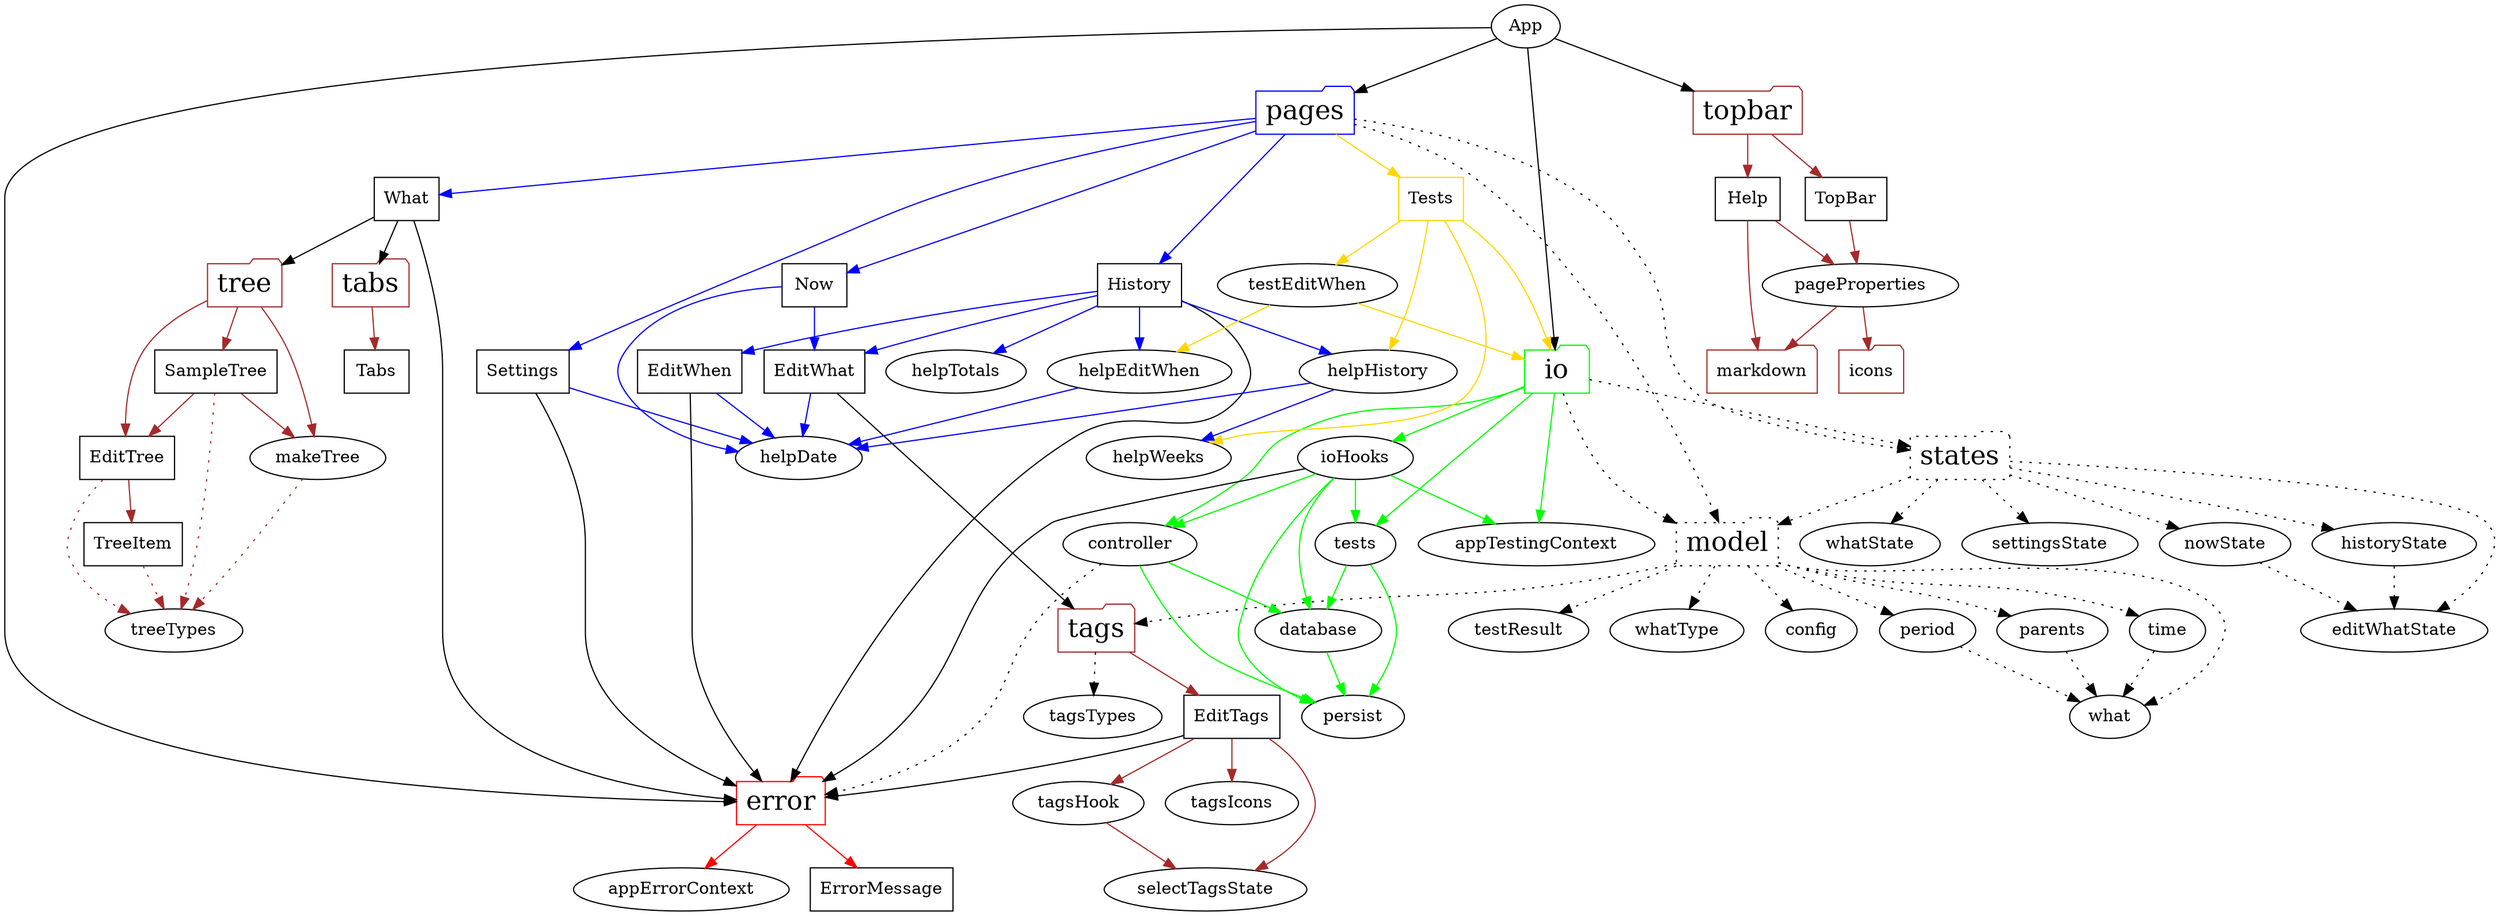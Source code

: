 digraph SRC {
  "App" -> {"error" "io" "pages" "topbar"};

  "error" [shape=folder, color=red, fontsize="22pt"];
  "io" [shape=folder, color=green, fontsize="22pt"];
  "model" [shape=folder, fontsize="22pt"] [style=dotted];
  "pages" [shape=folder, color=blue, fontsize="22pt"];
  "states" [shape=folder, fontsize="22pt"] [style=dotted];
  "tabs" [shape=folder, color=brown, fontsize="22pt"];
  "tags" [shape=folder, color=brown, fontsize="22pt"];
  "topbar" [shape=folder, color=brown, fontsize="22pt"];
  "tree" [shape=folder, color=brown, fontsize="22pt"];
  "icons" [shape=folder, color=brown];
  "markdown" [shape=folder, color=brown];
  
  "error" -> {"ErrorMessage" "appErrorContext"} [color=red];
  "ErrorMessage" [shape=rect];
  "ErrorMessage" -> {};
  "appErrorContext" -> {};

  "io" -> {"controller" "ioHooks" "tests" "appTestingContext"} [color=green];
  "io" -> {"model" "states"} [style=dotted];
  "controller" -> {"persist" "database"} [color=green];
  "controller" -> {"error"} [style=dotted];
  "database" -> {"persist"} [color=green];
  "ioHooks" -> {"controller" "database" "persist" "tests" "appTestingContext"} [color=green];
  "ioHooks" -> {"error"};
  "tests" -> {"database" "persist"} [color=green];
  "persist" -> {}
  "appTestingContext" -> {};

  "model" -> {"config" "period" "testResult" "parents" "time" "tags" "whatType" "what"} [style=dotted];
  "config" -> {} [style=dotted];
  "period" -> {"what"} [style=dotted];
  "testResult" -> {} [style=dotted];
  "time" -> {"what"} [style=dotted];
  "parents" -> {"what"} [style=dotted];
  "what" -> {} [style=dotted];
  "whatType" -> {} [style=dotted];

  "pages" -> {"Now" "What" "History" "Settings"} [color=blue];
  "pages" -> {"Tests"} [color=gold];
  "Now" [shape=rect];
  "What" [shape=rect];
  "History" [shape=rect];
  "Settings" [shape=rect];
  "Tests" [shape=rect] [color=gold];
  "EditWhat" [shape=rect];
  "EditWhen" [shape=rect];
  "pages" -> {"model" "states"} [style=dotted];
  "helpDate" -> {};
  "helpWeeks" -> {};
  "helpTotals" -> {};
  "Now" -> {"helpDate" "EditWhat"} [color=blue];
  "What" -> {"tabs" "error" "tree"};
  "History" -> {"helpHistory" "helpTotals" "EditWhat" "EditWhen" "helpEditWhen"} [color=blue];
  "History" -> {"error"};
  "Settings" -> {"helpDate"} [color=blue];
  "Settings" -> {"error"};
  "Tests" -> {"testEditWhen" "helpWeeks" "helpHistory" "io"} [color=gold];
  "helpHistory" -> {"helpWeeks" "helpDate"} [color=blue];
  "testEditWhen" -> {"helpEditWhen" "io"} [color=gold];
  "helpEditWhen" -> {"helpDate"} [color=blue];
  "EditWhat" -> {"helpDate"} [color=blue]
  "EditWhat" -> {"tags"};
  "EditWhen" -> {"helpDate"} [color=blue]
  "EditWhen" -> {"error"}

  "states" -> {"nowState" "whatState" "historyState" "settingsState" "editWhatState" "model"} [style=dotted];
  "nowState" -> {"editWhatState"} [style=dotted];
  "whatState" -> {} [style=dotted];
  "historyState" -> {"editWhatState"} [style=dotted];
  "settingsState" -> {} [style=dotted];
  "editWhatState" -> {} [style=dotted];

  "tabs" -> {"Tabs"} [color=brown];
  "Tabs" [shape=rect];
  "Tabs" -> {};

  "tree" -> {"EditTree" "SampleTree" "makeTree"} [color=brown];
  "EditTree" [shape=rect];
  "SampleTree" [shape=rect];
  "TreeItem" [shape=rect];
  "EditTree" -> {"treeTypes"} [style=dotted, color=brown];
  "EditTree" -> {"TreeItem"} [color=brown];
  "TreeItem" -> {"treeTypes"} [style=dotted, color=brown];
  "SampleTree" -> {"EditTree" "makeTree"} [color=brown];
  "SampleTree" -> {"treeTypes"} [style=dotted, color=brown];
  "makeTree" -> {"treeTypes"} [style=dotted, color=brown];

  "tags" -> {"EditTags"} [color=brown];
  "tags" -> {"tagsTypes"} [style=dotted];
  "EditTags" [shape=rect];
  "EditTags" -> {"selectTagsState" "tagsHook" "tagsIcons"} [color=brown];
  "EditTags" -> {"error"};
  "tagsHook" -> {"selectTagsState"} [color=brown];
  "tagsIcons" -> {};
  "tagsTypes" -> {} [style=dotted, color=brown];

  "topbar" -> {"TopBar" "Help"} [color=brown];
  "TopBar" [shape=rect];
  "Help" [shape=rect];
  "TopBar" -> {"pageProperties"} [color=brown];
  "pageProperties" -> {"markdown" "icons"} [color=brown];
  "Help" -> {"markdown" "pageProperties"} [color=brown];
}
